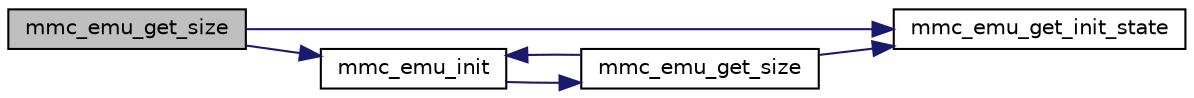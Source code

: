 digraph G
{
  edge [fontname="Helvetica",fontsize="10",labelfontname="Helvetica",labelfontsize="10"];
  node [fontname="Helvetica",fontsize="10",shape=record];
  rankdir="LR";
  Node1 [label="mmc_emu_get_size",height=0.2,width=0.4,color="black", fillcolor="grey75", style="filled" fontcolor="black"];
  Node1 -> Node2 [color="midnightblue",fontsize="10",style="solid",fontname="Helvetica"];
  Node2 [label="mmc_emu_get_init_state",height=0.2,width=0.4,color="black", fillcolor="white", style="filled",URL="$mmc-emu_8h.html#a9713f38ad215f9fa39949a6f068f2b7d"];
  Node1 -> Node3 [color="midnightblue",fontsize="10",style="solid",fontname="Helvetica"];
  Node3 [label="mmc_emu_init",height=0.2,width=0.4,color="black", fillcolor="white", style="filled",URL="$mmc-emu_8h.html#ab4fc9f8caf4c79352cb259ef70b06d38"];
  Node3 -> Node4 [color="midnightblue",fontsize="10",style="solid",fontname="Helvetica"];
  Node4 [label="mmc_emu_get_size",height=0.2,width=0.4,color="black", fillcolor="white", style="filled",URL="$mmc-emu_8h.html#a4210b74e60ef7cd34612dadb6a197090"];
  Node4 -> Node2 [color="midnightblue",fontsize="10",style="solid",fontname="Helvetica"];
  Node4 -> Node3 [color="midnightblue",fontsize="10",style="solid",fontname="Helvetica"];
}
